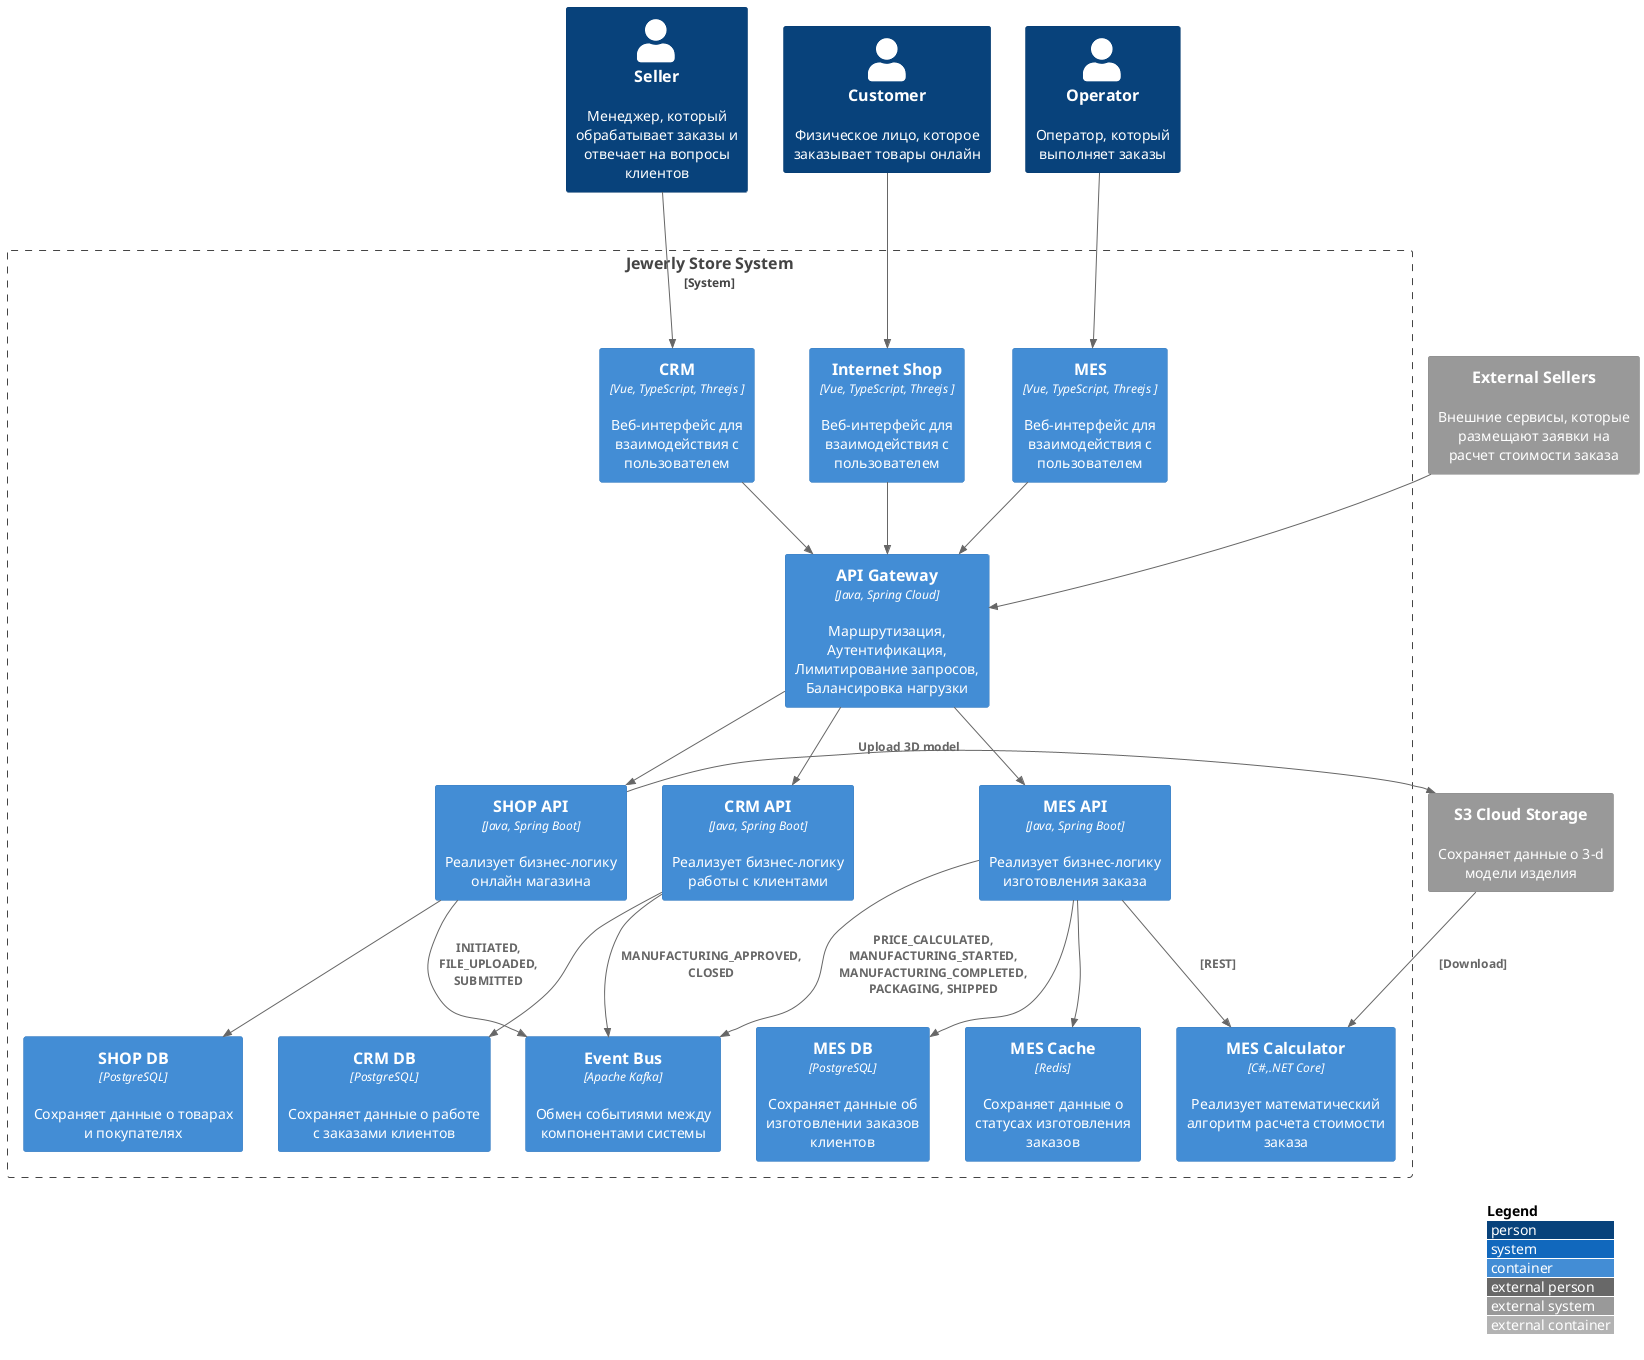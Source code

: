 @startuml

!include <C4/C4_Container>

LAYOUT_TOP_DOWN()
LAYOUT_WITH_LEGEND()

Person(customer, "Customer", "Физическое лицо, которое заказывает товары онлайн")
Person(operator, "Operator", "Оператор, который выполняет заказы")
Person(seller, "Seller", "Менеджер, который обрабатывает заказы и отвечает на вопросы клиентов")

System_Ext(ext_seller, "External Sellers", "Внешние сервисы, которые размещают заявки на расчет стоимости заказа")

System_Ext(s3, "S3 Cloud Storage", "Сохраняет данные о 3-d модели изделия")

System_Boundary(system, "Jewerly Store System") {

    ' Online-Shop

    Container(gtw, "API Gateway", "Java, Spring Cloud", "Маршрутизация, Аутентификация, Лимитирование запросов, Балансировка нагрузки")
    
    Container(shop_ui, "Internet Shop", "Vue, TypeScript, Threejs ", "Веб-интерфейс для взаимодействия с пользователем")
    
    Container(shop_api, "SHOP API", "Java, Spring Boot", "Реализует бизнес-логику онлайн магазина")

    Container(shop_db, "SHOP DB", "PostgreSQL", "Сохраняет данные о товарах и покупателях")

    ' CRM

    Container(crm_ui, "CRM", "Vue, TypeScript, Threejs ", "Веб-интерфейс для взаимодействия с пользователем")
    
    Container(crm_api, "CRM API", "Java, Spring Boot", "Реализует бизнес-логику работы с клиентами")

    Container(crm_db, "CRM DB", "PostgreSQL", "Сохраняет данные о работе с заказами клиентов")

    ' MES

    Container(mes_ui, "MES", "Vue, TypeScript, Threejs ", "Веб-интерфейс для взаимодействия с пользователем")

    Container(mes_api, "MES API", "Java, Spring Boot", "Реализует бизнес-логику изготовления заказа")
    
    Container(mes_calculator, "MES Calculator", "C#,.NET Core", "Реализует математический алгоритм расчета стоимости заказа")

    Container(mes_db, "MES DB", "PostgreSQL", "Сохраняет данные об изготовлении заказов клиентов")

    Container(mes_redis, "MES Cache", "Redis", "Сохраняет данные о статусах изготовления заказов")

    ' Data Bus

    Container(bus, "Event Bus", "Apache Kafka", "Обмен событиями между компонентами системы")

}

Rel(customer, shop_ui, "")
Rel(shop_ui, gtw, "")
Rel(gtw, shop_api, "")
Rel(shop_api, shop_db, "")

Rel(seller, crm_ui, "")
Rel(crm_ui, gtw, "")
Rel(gtw, crm_api, "")
Rel(crm_api, crm_db, "")

Rel(operator, mes_ui, "")
Rel(mes_ui, gtw, "")
Rel(gtw, mes_api, "")
Rel(mes_api, mes_calculator, "[REST]")
Rel(s3, mes_calculator, "[Download]")
Rel(mes_api, mes_db, "")
Rel(mes_api, mes_redis, "")

Rel(shop_api, s3, "Upload 3D model")
Rel(ext_seller, gtw, "")

Rel(shop_api, bus, "INITIATED, FILE_UPLOADED, SUBMITTED")
Rel(crm_api, bus, "MANUFACTURING_APPROVED, CLOSED")
Rel(mes_api, bus, "PRICE_CALCULATED, MANUFACTURING_STARTED, MANUFACTURING_COMPLETED, PACKAGING, SHIPPED")

@enduml